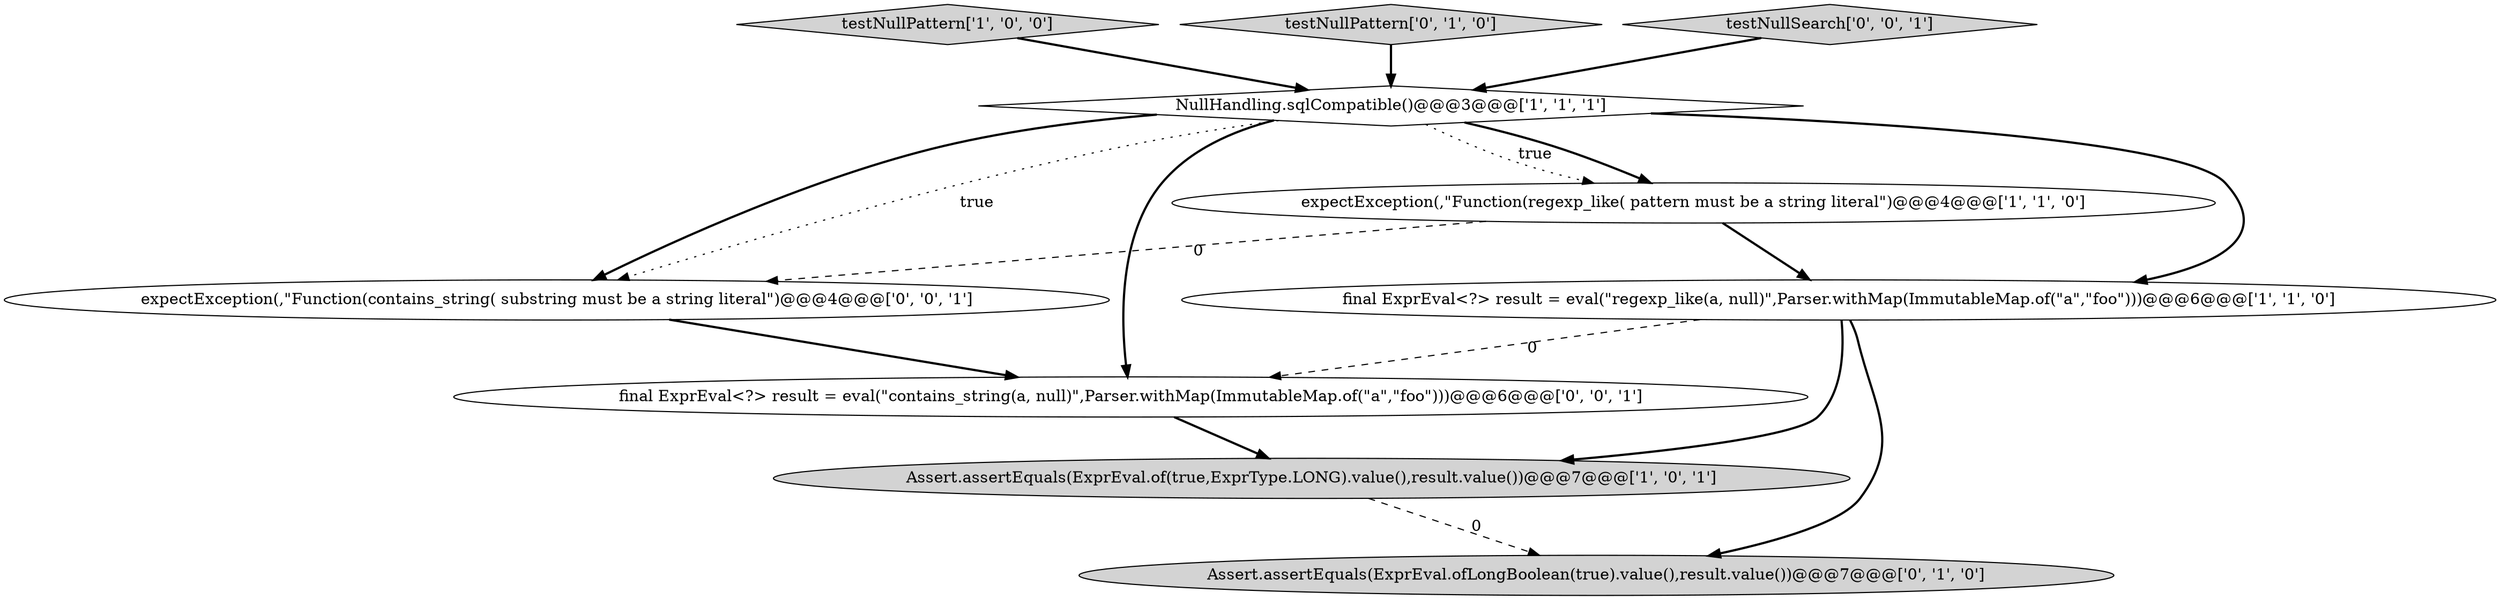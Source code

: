 digraph {
6 [style = filled, label = "Assert.assertEquals(ExprEval.ofLongBoolean(true).value(),result.value())@@@7@@@['0', '1', '0']", fillcolor = lightgray, shape = ellipse image = "AAA1AAABBB2BBB"];
1 [style = filled, label = "expectException(,\"Function(regexp_like( pattern must be a string literal\")@@@4@@@['1', '1', '0']", fillcolor = white, shape = ellipse image = "AAA0AAABBB1BBB"];
0 [style = filled, label = "testNullPattern['1', '0', '0']", fillcolor = lightgray, shape = diamond image = "AAA0AAABBB1BBB"];
3 [style = filled, label = "final ExprEval<?> result = eval(\"regexp_like(a, null)\",Parser.withMap(ImmutableMap.of(\"a\",\"foo\")))@@@6@@@['1', '1', '0']", fillcolor = white, shape = ellipse image = "AAA0AAABBB1BBB"];
4 [style = filled, label = "Assert.assertEquals(ExprEval.of(true,ExprType.LONG).value(),result.value())@@@7@@@['1', '0', '1']", fillcolor = lightgray, shape = ellipse image = "AAA0AAABBB1BBB"];
8 [style = filled, label = "final ExprEval<?> result = eval(\"contains_string(a, null)\",Parser.withMap(ImmutableMap.of(\"a\",\"foo\")))@@@6@@@['0', '0', '1']", fillcolor = white, shape = ellipse image = "AAA0AAABBB3BBB"];
5 [style = filled, label = "testNullPattern['0', '1', '0']", fillcolor = lightgray, shape = diamond image = "AAA0AAABBB2BBB"];
7 [style = filled, label = "expectException(,\"Function(contains_string( substring must be a string literal\")@@@4@@@['0', '0', '1']", fillcolor = white, shape = ellipse image = "AAA0AAABBB3BBB"];
9 [style = filled, label = "testNullSearch['0', '0', '1']", fillcolor = lightgray, shape = diamond image = "AAA0AAABBB3BBB"];
2 [style = filled, label = "NullHandling.sqlCompatible()@@@3@@@['1', '1', '1']", fillcolor = white, shape = diamond image = "AAA0AAABBB1BBB"];
5->2 [style = bold, label=""];
2->1 [style = dotted, label="true"];
1->7 [style = dashed, label="0"];
9->2 [style = bold, label=""];
4->6 [style = dashed, label="0"];
1->3 [style = bold, label=""];
0->2 [style = bold, label=""];
3->8 [style = dashed, label="0"];
7->8 [style = bold, label=""];
3->6 [style = bold, label=""];
2->1 [style = bold, label=""];
8->4 [style = bold, label=""];
3->4 [style = bold, label=""];
2->7 [style = bold, label=""];
2->7 [style = dotted, label="true"];
2->8 [style = bold, label=""];
2->3 [style = bold, label=""];
}
